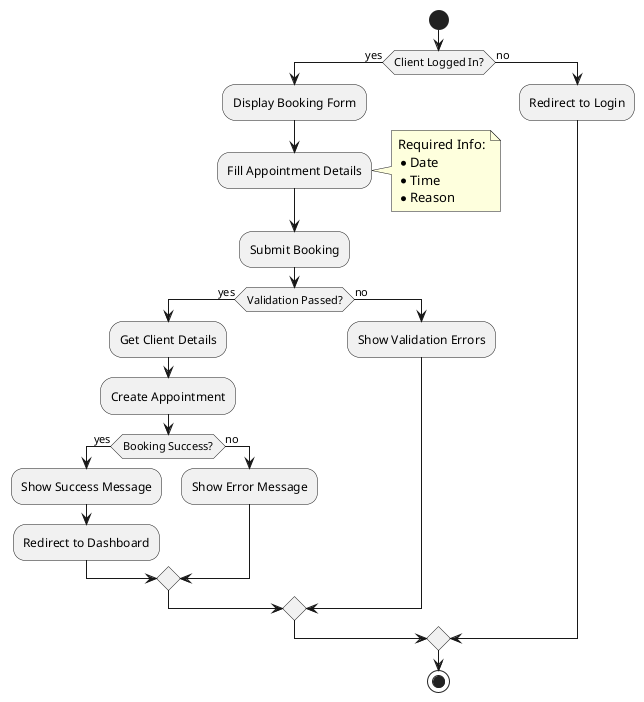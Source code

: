 @startuml Book Appointment Activity

start

if (Client Logged In?) then (yes)
  :Display Booking Form;
  :Fill Appointment Details;
  note right
    Required Info:
    * Date
    * Time
    * Reason
  end note
  
  :Submit Booking;
  
  if (Validation Passed?) then (yes)
    :Get Client Details;
    :Create Appointment;
    if (Booking Success?) then (yes)
      :Show Success Message;
      :Redirect to Dashboard;
    else (no)
      :Show Error Message;
    endif
  else (no)
    :Show Validation Errors;
  endif
else (no)
  :Redirect to Login;
endif

stop

@enduml 